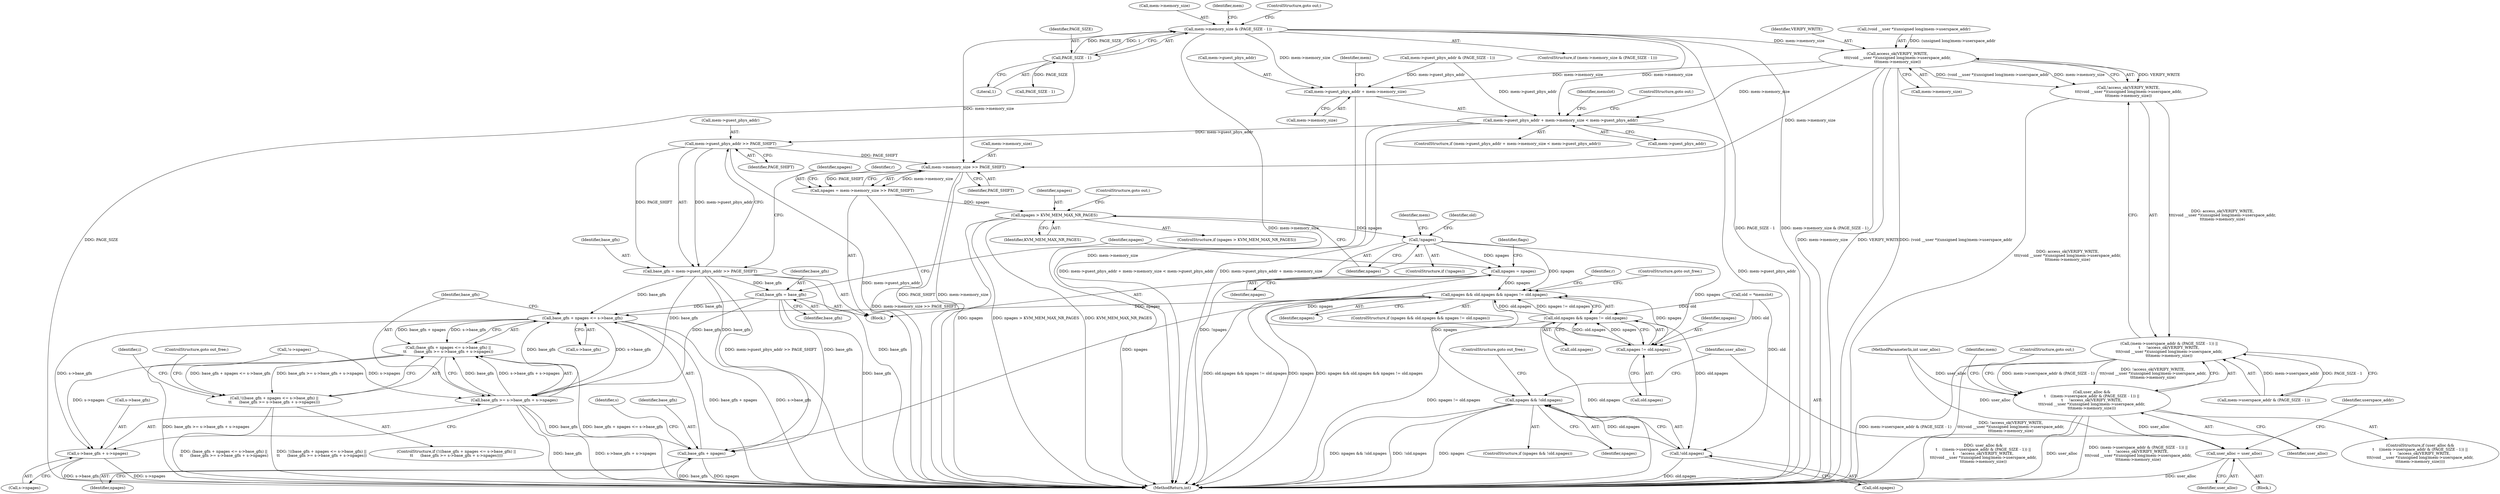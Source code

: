 digraph "0_linux_12d6e7538e2d418c08f082b1b44ffa5fb7270ed8@pointer" {
"1000136" [label="(Call,mem->memory_size & (PAGE_SIZE - 1))"];
"1000140" [label="(Call,PAGE_SIZE - 1)"];
"1000165" [label="(Call,access_ok(VERIFY_WRITE,\n\t\t\t(void __user *)(unsigned long)mem->userspace_addr,\n\t\t\tmem->memory_size))"];
"1000164" [label="(Call,!access_ok(VERIFY_WRITE,\n\t\t\t(void __user *)(unsigned long)mem->userspace_addr,\n\t\t\tmem->memory_size))"];
"1000156" [label="(Call,(mem->userspace_addr & (PAGE_SIZE - 1)) ||\n\t     !access_ok(VERIFY_WRITE,\n\t\t\t(void __user *)(unsigned long)mem->userspace_addr,\n\t\t\tmem->memory_size))"];
"1000154" [label="(Call,user_alloc &&\n\t    ((mem->userspace_addr & (PAGE_SIZE - 1)) ||\n\t     !access_ok(VERIFY_WRITE,\n\t\t\t(void __user *)(unsigned long)mem->userspace_addr,\n\t\t\tmem->memory_size)))"];
"1000345" [label="(Call,user_alloc = user_alloc)"];
"1000186" [label="(Call,mem->guest_phys_addr + mem->memory_size < mem->guest_phys_addr)"];
"1000209" [label="(Call,mem->guest_phys_addr >> PAGE_SHIFT)"];
"1000207" [label="(Call,base_gfn = mem->guest_phys_addr >> PAGE_SHIFT)"];
"1000247" [label="(Call,base_gfn = base_gfn)"];
"1000313" [label="(Call,base_gfn + npages <= s->base_gfn)"];
"1000312" [label="(Call,(base_gfn + npages <= s->base_gfn) ||\n\t\t      (base_gfn >= s->base_gfn + s->npages))"];
"1000311" [label="(Call,!((base_gfn + npages <= s->base_gfn) ||\n\t\t      (base_gfn >= s->base_gfn + s->npages)))"];
"1000320" [label="(Call,base_gfn >= s->base_gfn + s->npages)"];
"1000314" [label="(Call,base_gfn + npages)"];
"1000322" [label="(Call,s->base_gfn + s->npages)"];
"1000216" [label="(Call,mem->memory_size >> PAGE_SHIFT)"];
"1000214" [label="(Call,npages = mem->memory_size >> PAGE_SHIFT)"];
"1000226" [label="(Call,npages > KVM_MEM_MAX_NR_PAGES)"];
"1000231" [label="(Call,!npages)"];
"1000250" [label="(Call,npages = npages)"];
"1000263" [label="(Call,npages && old.npages && npages != old.npages)"];
"1000338" [label="(Call,npages && !old.npages)"];
"1000269" [label="(Call,npages != old.npages)"];
"1000265" [label="(Call,old.npages && npages != old.npages)"];
"1000340" [label="(Call,!old.npages)"];
"1000187" [label="(Call,mem->guest_phys_addr + mem->memory_size)"];
"1000157" [label="(Call,mem->userspace_addr & (PAGE_SIZE - 1))"];
"1000137" [label="(Call,mem->memory_size)"];
"1000227" [label="(Identifier,npages)"];
"1000239" [label="(Identifier,old)"];
"1000317" [label="(Call,s->base_gfn)"];
"1000165" [label="(Call,access_ok(VERIFY_WRITE,\n\t\t\t(void __user *)(unsigned long)mem->userspace_addr,\n\t\t\tmem->memory_size))"];
"1000174" [label="(Call,mem->memory_size)"];
"1000340" [label="(Call,!old.npages)"];
"1000116" [label="(Block,)"];
"1000499" [label="(MethodReturn,int)"];
"1000230" [label="(ControlStructure,if (!npages))"];
"1000322" [label="(Call,s->base_gfn + s->npages)"];
"1000345" [label="(Call,user_alloc = user_alloc)"];
"1000209" [label="(Call,mem->guest_phys_addr >> PAGE_SHIFT)"];
"1000235" [label="(Identifier,mem)"];
"1000247" [label="(Call,base_gfn = base_gfn)"];
"1000341" [label="(Call,old.npages)"];
"1000320" [label="(Call,base_gfn >= s->base_gfn + s->npages)"];
"1000147" [label="(Identifier,mem)"];
"1000339" [label="(Identifier,npages)"];
"1000185" [label="(ControlStructure,if (mem->guest_phys_addr + mem->memory_size < mem->guest_phys_addr))"];
"1000194" [label="(Call,mem->guest_phys_addr)"];
"1000208" [label="(Identifier,base_gfn)"];
"1000321" [label="(Identifier,base_gfn)"];
"1000232" [label="(Identifier,npages)"];
"1000263" [label="(Call,npages && old.npages && npages != old.npages)"];
"1000167" [label="(Call,(void __user *)(unsigned long)mem->userspace_addr)"];
"1000217" [label="(Call,mem->memory_size)"];
"1000346" [label="(Identifier,user_alloc)"];
"1000338" [label="(Call,npages && !old.npages)"];
"1000315" [label="(Identifier,base_gfn)"];
"1000262" [label="(ControlStructure,if (npages && old.npages && npages != old.npages))"];
"1000215" [label="(Identifier,npages)"];
"1000181" [label="(Identifier,mem)"];
"1000191" [label="(Call,mem->memory_size)"];
"1000225" [label="(ControlStructure,if (npages > KVM_MEM_MAX_NR_PAGES))"];
"1000195" [label="(Identifier,mem)"];
"1000164" [label="(Call,!access_ok(VERIFY_WRITE,\n\t\t\t(void __user *)(unsigned long)mem->userspace_addr,\n\t\t\tmem->memory_size))"];
"1000318" [label="(Identifier,s)"];
"1000156" [label="(Call,(mem->userspace_addr & (PAGE_SIZE - 1)) ||\n\t     !access_ok(VERIFY_WRITE,\n\t\t\t(void __user *)(unsigned long)mem->userspace_addr,\n\t\t\tmem->memory_size))"];
"1000251" [label="(Identifier,npages)"];
"1000140" [label="(Call,PAGE_SIZE - 1)"];
"1000264" [label="(Identifier,npages)"];
"1000141" [label="(Identifier,PAGE_SIZE)"];
"1000349" [label="(Identifier,userspace_addr)"];
"1000153" [label="(ControlStructure,if (user_alloc &&\n\t    ((mem->userspace_addr & (PAGE_SIZE - 1)) ||\n\t     !access_ok(VERIFY_WRITE,\n\t\t\t(void __user *)(unsigned long)mem->userspace_addr,\n\t\t\tmem->memory_size))))"];
"1000155" [label="(Identifier,user_alloc)"];
"1000149" [label="(Call,PAGE_SIZE - 1)"];
"1000249" [label="(Identifier,base_gfn)"];
"1000210" [label="(Call,mem->guest_phys_addr)"];
"1000154" [label="(Call,user_alloc &&\n\t    ((mem->userspace_addr & (PAGE_SIZE - 1)) ||\n\t     !access_ok(VERIFY_WRITE,\n\t\t\t(void __user *)(unsigned long)mem->userspace_addr,\n\t\t\tmem->memory_size)))"];
"1000270" [label="(Identifier,npages)"];
"1000344" [label="(Block,)"];
"1000347" [label="(Identifier,user_alloc)"];
"1000143" [label="(ControlStructure,goto out;)"];
"1000214" [label="(Call,npages = mem->memory_size >> PAGE_SHIFT)"];
"1000228" [label="(Identifier,KVM_MEM_MAX_NR_PAGES)"];
"1000312" [label="(Call,(base_gfn + npages <= s->base_gfn) ||\n\t\t      (base_gfn >= s->base_gfn + s->npages))"];
"1000229" [label="(ControlStructure,goto out;)"];
"1000316" [label="(Identifier,npages)"];
"1000252" [label="(Identifier,npages)"];
"1000311" [label="(Call,!((base_gfn + npages <= s->base_gfn) ||\n\t\t      (base_gfn >= s->base_gfn + s->npages)))"];
"1000314" [label="(Call,base_gfn + npages)"];
"1000326" [label="(Call,s->npages)"];
"1000248" [label="(Identifier,base_gfn)"];
"1000115" [label="(MethodParameterIn,int user_alloc)"];
"1000142" [label="(Literal,1)"];
"1000305" [label="(Call,!s->npages)"];
"1000231" [label="(Call,!npages)"];
"1000238" [label="(Call,old = *memslot)"];
"1000337" [label="(ControlStructure,if (npages && !old.npages))"];
"1000323" [label="(Call,s->base_gfn)"];
"1000271" [label="(Call,old.npages)"];
"1000266" [label="(Call,old.npages)"];
"1000186" [label="(Call,mem->guest_phys_addr + mem->memory_size < mem->guest_phys_addr)"];
"1000166" [label="(Identifier,VERIFY_WRITE)"];
"1000136" [label="(Call,mem->memory_size & (PAGE_SIZE - 1))"];
"1000213" [label="(Identifier,PAGE_SHIFT)"];
"1000329" [label="(ControlStructure,goto out_free;)"];
"1000226" [label="(Call,npages > KVM_MEM_MAX_NR_PAGES)"];
"1000355" [label="(ControlStructure,goto out_free;)"];
"1000274" [label="(ControlStructure,goto out_free;)"];
"1000216" [label="(Call,mem->memory_size >> PAGE_SHIFT)"];
"1000145" [label="(Call,mem->guest_phys_addr & (PAGE_SIZE - 1))"];
"1000199" [label="(Identifier,memslot)"];
"1000177" [label="(ControlStructure,goto out;)"];
"1000188" [label="(Call,mem->guest_phys_addr)"];
"1000187" [label="(Call,mem->guest_phys_addr + mem->memory_size)"];
"1000276" [label="(Identifier,r)"];
"1000220" [label="(Identifier,PAGE_SHIFT)"];
"1000313" [label="(Call,base_gfn + npages <= s->base_gfn)"];
"1000287" [label="(Identifier,i)"];
"1000310" [label="(ControlStructure,if (!((base_gfn + npages <= s->base_gfn) ||\n\t\t      (base_gfn >= s->base_gfn + s->npages))))"];
"1000207" [label="(Call,base_gfn = mem->guest_phys_addr >> PAGE_SHIFT)"];
"1000197" [label="(ControlStructure,goto out;)"];
"1000222" [label="(Identifier,r)"];
"1000135" [label="(ControlStructure,if (mem->memory_size & (PAGE_SIZE - 1)))"];
"1000250" [label="(Call,npages = npages)"];
"1000269" [label="(Call,npages != old.npages)"];
"1000254" [label="(Identifier,flags)"];
"1000265" [label="(Call,old.npages && npages != old.npages)"];
"1000136" -> "1000135"  [label="AST: "];
"1000136" -> "1000140"  [label="CFG: "];
"1000137" -> "1000136"  [label="AST: "];
"1000140" -> "1000136"  [label="AST: "];
"1000143" -> "1000136"  [label="CFG: "];
"1000147" -> "1000136"  [label="CFG: "];
"1000136" -> "1000499"  [label="DDG: PAGE_SIZE - 1"];
"1000136" -> "1000499"  [label="DDG: mem->memory_size & (PAGE_SIZE - 1)"];
"1000136" -> "1000499"  [label="DDG: mem->memory_size"];
"1000140" -> "1000136"  [label="DDG: PAGE_SIZE"];
"1000140" -> "1000136"  [label="DDG: 1"];
"1000136" -> "1000165"  [label="DDG: mem->memory_size"];
"1000136" -> "1000186"  [label="DDG: mem->memory_size"];
"1000136" -> "1000187"  [label="DDG: mem->memory_size"];
"1000136" -> "1000216"  [label="DDG: mem->memory_size"];
"1000140" -> "1000142"  [label="CFG: "];
"1000141" -> "1000140"  [label="AST: "];
"1000142" -> "1000140"  [label="AST: "];
"1000140" -> "1000499"  [label="DDG: PAGE_SIZE"];
"1000140" -> "1000149"  [label="DDG: PAGE_SIZE"];
"1000165" -> "1000164"  [label="AST: "];
"1000165" -> "1000174"  [label="CFG: "];
"1000166" -> "1000165"  [label="AST: "];
"1000167" -> "1000165"  [label="AST: "];
"1000174" -> "1000165"  [label="AST: "];
"1000164" -> "1000165"  [label="CFG: "];
"1000165" -> "1000499"  [label="DDG: VERIFY_WRITE"];
"1000165" -> "1000499"  [label="DDG: (void __user *)(unsigned long)mem->userspace_addr"];
"1000165" -> "1000499"  [label="DDG: mem->memory_size"];
"1000165" -> "1000164"  [label="DDG: VERIFY_WRITE"];
"1000165" -> "1000164"  [label="DDG: (void __user *)(unsigned long)mem->userspace_addr"];
"1000165" -> "1000164"  [label="DDG: mem->memory_size"];
"1000167" -> "1000165"  [label="DDG: (unsigned long)mem->userspace_addr"];
"1000165" -> "1000186"  [label="DDG: mem->memory_size"];
"1000165" -> "1000187"  [label="DDG: mem->memory_size"];
"1000165" -> "1000216"  [label="DDG: mem->memory_size"];
"1000164" -> "1000156"  [label="AST: "];
"1000156" -> "1000164"  [label="CFG: "];
"1000164" -> "1000499"  [label="DDG: access_ok(VERIFY_WRITE,\n\t\t\t(void __user *)(unsigned long)mem->userspace_addr,\n\t\t\tmem->memory_size)"];
"1000164" -> "1000156"  [label="DDG: access_ok(VERIFY_WRITE,\n\t\t\t(void __user *)(unsigned long)mem->userspace_addr,\n\t\t\tmem->memory_size)"];
"1000156" -> "1000154"  [label="AST: "];
"1000156" -> "1000157"  [label="CFG: "];
"1000157" -> "1000156"  [label="AST: "];
"1000154" -> "1000156"  [label="CFG: "];
"1000156" -> "1000499"  [label="DDG: !access_ok(VERIFY_WRITE,\n\t\t\t(void __user *)(unsigned long)mem->userspace_addr,\n\t\t\tmem->memory_size)"];
"1000156" -> "1000499"  [label="DDG: mem->userspace_addr & (PAGE_SIZE - 1)"];
"1000156" -> "1000154"  [label="DDG: mem->userspace_addr & (PAGE_SIZE - 1)"];
"1000156" -> "1000154"  [label="DDG: !access_ok(VERIFY_WRITE,\n\t\t\t(void __user *)(unsigned long)mem->userspace_addr,\n\t\t\tmem->memory_size)"];
"1000157" -> "1000156"  [label="DDG: mem->userspace_addr"];
"1000157" -> "1000156"  [label="DDG: PAGE_SIZE - 1"];
"1000154" -> "1000153"  [label="AST: "];
"1000154" -> "1000155"  [label="CFG: "];
"1000155" -> "1000154"  [label="AST: "];
"1000177" -> "1000154"  [label="CFG: "];
"1000181" -> "1000154"  [label="CFG: "];
"1000154" -> "1000499"  [label="DDG: user_alloc &&\n\t    ((mem->userspace_addr & (PAGE_SIZE - 1)) ||\n\t     !access_ok(VERIFY_WRITE,\n\t\t\t(void __user *)(unsigned long)mem->userspace_addr,\n\t\t\tmem->memory_size))"];
"1000154" -> "1000499"  [label="DDG: user_alloc"];
"1000154" -> "1000499"  [label="DDG: (mem->userspace_addr & (PAGE_SIZE - 1)) ||\n\t     !access_ok(VERIFY_WRITE,\n\t\t\t(void __user *)(unsigned long)mem->userspace_addr,\n\t\t\tmem->memory_size)"];
"1000115" -> "1000154"  [label="DDG: user_alloc"];
"1000154" -> "1000345"  [label="DDG: user_alloc"];
"1000345" -> "1000344"  [label="AST: "];
"1000345" -> "1000347"  [label="CFG: "];
"1000346" -> "1000345"  [label="AST: "];
"1000347" -> "1000345"  [label="AST: "];
"1000349" -> "1000345"  [label="CFG: "];
"1000345" -> "1000499"  [label="DDG: user_alloc"];
"1000115" -> "1000345"  [label="DDG: user_alloc"];
"1000186" -> "1000185"  [label="AST: "];
"1000186" -> "1000194"  [label="CFG: "];
"1000187" -> "1000186"  [label="AST: "];
"1000194" -> "1000186"  [label="AST: "];
"1000197" -> "1000186"  [label="CFG: "];
"1000199" -> "1000186"  [label="CFG: "];
"1000186" -> "1000499"  [label="DDG: mem->guest_phys_addr + mem->memory_size < mem->guest_phys_addr"];
"1000186" -> "1000499"  [label="DDG: mem->guest_phys_addr + mem->memory_size"];
"1000186" -> "1000499"  [label="DDG: mem->guest_phys_addr"];
"1000145" -> "1000186"  [label="DDG: mem->guest_phys_addr"];
"1000186" -> "1000209"  [label="DDG: mem->guest_phys_addr"];
"1000209" -> "1000207"  [label="AST: "];
"1000209" -> "1000213"  [label="CFG: "];
"1000210" -> "1000209"  [label="AST: "];
"1000213" -> "1000209"  [label="AST: "];
"1000207" -> "1000209"  [label="CFG: "];
"1000209" -> "1000499"  [label="DDG: mem->guest_phys_addr"];
"1000209" -> "1000207"  [label="DDG: mem->guest_phys_addr"];
"1000209" -> "1000207"  [label="DDG: PAGE_SHIFT"];
"1000209" -> "1000216"  [label="DDG: PAGE_SHIFT"];
"1000207" -> "1000116"  [label="AST: "];
"1000208" -> "1000207"  [label="AST: "];
"1000215" -> "1000207"  [label="CFG: "];
"1000207" -> "1000499"  [label="DDG: mem->guest_phys_addr >> PAGE_SHIFT"];
"1000207" -> "1000499"  [label="DDG: base_gfn"];
"1000207" -> "1000247"  [label="DDG: base_gfn"];
"1000207" -> "1000313"  [label="DDG: base_gfn"];
"1000207" -> "1000314"  [label="DDG: base_gfn"];
"1000207" -> "1000320"  [label="DDG: base_gfn"];
"1000247" -> "1000116"  [label="AST: "];
"1000247" -> "1000249"  [label="CFG: "];
"1000248" -> "1000247"  [label="AST: "];
"1000249" -> "1000247"  [label="AST: "];
"1000251" -> "1000247"  [label="CFG: "];
"1000247" -> "1000499"  [label="DDG: base_gfn"];
"1000247" -> "1000313"  [label="DDG: base_gfn"];
"1000247" -> "1000314"  [label="DDG: base_gfn"];
"1000247" -> "1000320"  [label="DDG: base_gfn"];
"1000313" -> "1000312"  [label="AST: "];
"1000313" -> "1000317"  [label="CFG: "];
"1000314" -> "1000313"  [label="AST: "];
"1000317" -> "1000313"  [label="AST: "];
"1000321" -> "1000313"  [label="CFG: "];
"1000312" -> "1000313"  [label="CFG: "];
"1000313" -> "1000499"  [label="DDG: base_gfn + npages"];
"1000313" -> "1000499"  [label="DDG: s->base_gfn"];
"1000313" -> "1000312"  [label="DDG: base_gfn + npages"];
"1000313" -> "1000312"  [label="DDG: s->base_gfn"];
"1000320" -> "1000313"  [label="DDG: base_gfn"];
"1000263" -> "1000313"  [label="DDG: npages"];
"1000313" -> "1000320"  [label="DDG: s->base_gfn"];
"1000313" -> "1000322"  [label="DDG: s->base_gfn"];
"1000312" -> "1000311"  [label="AST: "];
"1000312" -> "1000320"  [label="CFG: "];
"1000320" -> "1000312"  [label="AST: "];
"1000311" -> "1000312"  [label="CFG: "];
"1000312" -> "1000499"  [label="DDG: base_gfn + npages <= s->base_gfn"];
"1000312" -> "1000499"  [label="DDG: base_gfn >= s->base_gfn + s->npages"];
"1000312" -> "1000311"  [label="DDG: base_gfn + npages <= s->base_gfn"];
"1000312" -> "1000311"  [label="DDG: base_gfn >= s->base_gfn + s->npages"];
"1000320" -> "1000312"  [label="DDG: base_gfn"];
"1000320" -> "1000312"  [label="DDG: s->base_gfn + s->npages"];
"1000311" -> "1000310"  [label="AST: "];
"1000329" -> "1000311"  [label="CFG: "];
"1000287" -> "1000311"  [label="CFG: "];
"1000311" -> "1000499"  [label="DDG: (base_gfn + npages <= s->base_gfn) ||\n\t\t      (base_gfn >= s->base_gfn + s->npages)"];
"1000311" -> "1000499"  [label="DDG: !((base_gfn + npages <= s->base_gfn) ||\n\t\t      (base_gfn >= s->base_gfn + s->npages))"];
"1000320" -> "1000322"  [label="CFG: "];
"1000321" -> "1000320"  [label="AST: "];
"1000322" -> "1000320"  [label="AST: "];
"1000320" -> "1000499"  [label="DDG: s->base_gfn + s->npages"];
"1000320" -> "1000499"  [label="DDG: base_gfn"];
"1000320" -> "1000314"  [label="DDG: base_gfn"];
"1000305" -> "1000320"  [label="DDG: s->npages"];
"1000314" -> "1000316"  [label="CFG: "];
"1000315" -> "1000314"  [label="AST: "];
"1000316" -> "1000314"  [label="AST: "];
"1000318" -> "1000314"  [label="CFG: "];
"1000314" -> "1000499"  [label="DDG: base_gfn"];
"1000314" -> "1000499"  [label="DDG: npages"];
"1000263" -> "1000314"  [label="DDG: npages"];
"1000322" -> "1000326"  [label="CFG: "];
"1000323" -> "1000322"  [label="AST: "];
"1000326" -> "1000322"  [label="AST: "];
"1000322" -> "1000499"  [label="DDG: s->npages"];
"1000322" -> "1000499"  [label="DDG: s->base_gfn"];
"1000305" -> "1000322"  [label="DDG: s->npages"];
"1000216" -> "1000214"  [label="AST: "];
"1000216" -> "1000220"  [label="CFG: "];
"1000217" -> "1000216"  [label="AST: "];
"1000220" -> "1000216"  [label="AST: "];
"1000214" -> "1000216"  [label="CFG: "];
"1000216" -> "1000499"  [label="DDG: mem->memory_size"];
"1000216" -> "1000499"  [label="DDG: PAGE_SHIFT"];
"1000216" -> "1000214"  [label="DDG: mem->memory_size"];
"1000216" -> "1000214"  [label="DDG: PAGE_SHIFT"];
"1000214" -> "1000116"  [label="AST: "];
"1000215" -> "1000214"  [label="AST: "];
"1000222" -> "1000214"  [label="CFG: "];
"1000214" -> "1000499"  [label="DDG: mem->memory_size >> PAGE_SHIFT"];
"1000214" -> "1000226"  [label="DDG: npages"];
"1000226" -> "1000225"  [label="AST: "];
"1000226" -> "1000228"  [label="CFG: "];
"1000227" -> "1000226"  [label="AST: "];
"1000228" -> "1000226"  [label="AST: "];
"1000229" -> "1000226"  [label="CFG: "];
"1000232" -> "1000226"  [label="CFG: "];
"1000226" -> "1000499"  [label="DDG: npages"];
"1000226" -> "1000499"  [label="DDG: npages > KVM_MEM_MAX_NR_PAGES"];
"1000226" -> "1000499"  [label="DDG: KVM_MEM_MAX_NR_PAGES"];
"1000226" -> "1000231"  [label="DDG: npages"];
"1000231" -> "1000230"  [label="AST: "];
"1000231" -> "1000232"  [label="CFG: "];
"1000232" -> "1000231"  [label="AST: "];
"1000235" -> "1000231"  [label="CFG: "];
"1000239" -> "1000231"  [label="CFG: "];
"1000231" -> "1000499"  [label="DDG: !npages"];
"1000231" -> "1000250"  [label="DDG: npages"];
"1000231" -> "1000263"  [label="DDG: npages"];
"1000231" -> "1000269"  [label="DDG: npages"];
"1000250" -> "1000116"  [label="AST: "];
"1000250" -> "1000252"  [label="CFG: "];
"1000251" -> "1000250"  [label="AST: "];
"1000252" -> "1000250"  [label="AST: "];
"1000254" -> "1000250"  [label="CFG: "];
"1000250" -> "1000263"  [label="DDG: npages"];
"1000250" -> "1000269"  [label="DDG: npages"];
"1000263" -> "1000262"  [label="AST: "];
"1000263" -> "1000264"  [label="CFG: "];
"1000263" -> "1000265"  [label="CFG: "];
"1000264" -> "1000263"  [label="AST: "];
"1000265" -> "1000263"  [label="AST: "];
"1000274" -> "1000263"  [label="CFG: "];
"1000276" -> "1000263"  [label="CFG: "];
"1000263" -> "1000499"  [label="DDG: old.npages && npages != old.npages"];
"1000263" -> "1000499"  [label="DDG: npages"];
"1000263" -> "1000499"  [label="DDG: npages && old.npages && npages != old.npages"];
"1000269" -> "1000263"  [label="DDG: npages"];
"1000265" -> "1000263"  [label="DDG: old.npages"];
"1000265" -> "1000263"  [label="DDG: npages != old.npages"];
"1000263" -> "1000338"  [label="DDG: npages"];
"1000338" -> "1000337"  [label="AST: "];
"1000338" -> "1000339"  [label="CFG: "];
"1000338" -> "1000340"  [label="CFG: "];
"1000339" -> "1000338"  [label="AST: "];
"1000340" -> "1000338"  [label="AST: "];
"1000346" -> "1000338"  [label="CFG: "];
"1000355" -> "1000338"  [label="CFG: "];
"1000338" -> "1000499"  [label="DDG: npages"];
"1000338" -> "1000499"  [label="DDG: npages && !old.npages"];
"1000338" -> "1000499"  [label="DDG: !old.npages"];
"1000340" -> "1000338"  [label="DDG: old.npages"];
"1000269" -> "1000265"  [label="AST: "];
"1000269" -> "1000271"  [label="CFG: "];
"1000270" -> "1000269"  [label="AST: "];
"1000271" -> "1000269"  [label="AST: "];
"1000265" -> "1000269"  [label="CFG: "];
"1000269" -> "1000265"  [label="DDG: old.npages"];
"1000269" -> "1000265"  [label="DDG: npages"];
"1000238" -> "1000269"  [label="DDG: old"];
"1000265" -> "1000266"  [label="CFG: "];
"1000266" -> "1000265"  [label="AST: "];
"1000265" -> "1000499"  [label="DDG: npages != old.npages"];
"1000265" -> "1000499"  [label="DDG: old.npages"];
"1000238" -> "1000265"  [label="DDG: old"];
"1000265" -> "1000340"  [label="DDG: old.npages"];
"1000340" -> "1000341"  [label="CFG: "];
"1000341" -> "1000340"  [label="AST: "];
"1000340" -> "1000499"  [label="DDG: old.npages"];
"1000238" -> "1000340"  [label="DDG: old"];
"1000187" -> "1000191"  [label="CFG: "];
"1000188" -> "1000187"  [label="AST: "];
"1000191" -> "1000187"  [label="AST: "];
"1000195" -> "1000187"  [label="CFG: "];
"1000187" -> "1000499"  [label="DDG: mem->memory_size"];
"1000145" -> "1000187"  [label="DDG: mem->guest_phys_addr"];
}
